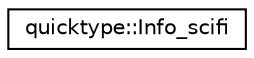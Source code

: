 digraph "Graphical Class Hierarchy"
{
 // LATEX_PDF_SIZE
  edge [fontname="Helvetica",fontsize="10",labelfontname="Helvetica",labelfontsize="10"];
  node [fontname="Helvetica",fontsize="10",shape=record];
  rankdir="LR";
  Node0 [label="quicktype::Info_scifi",height=0.2,width=0.4,color="black", fillcolor="white", style="filled",URL="$structquicktype_1_1Info__scifi.html",tooltip=" "];
}
